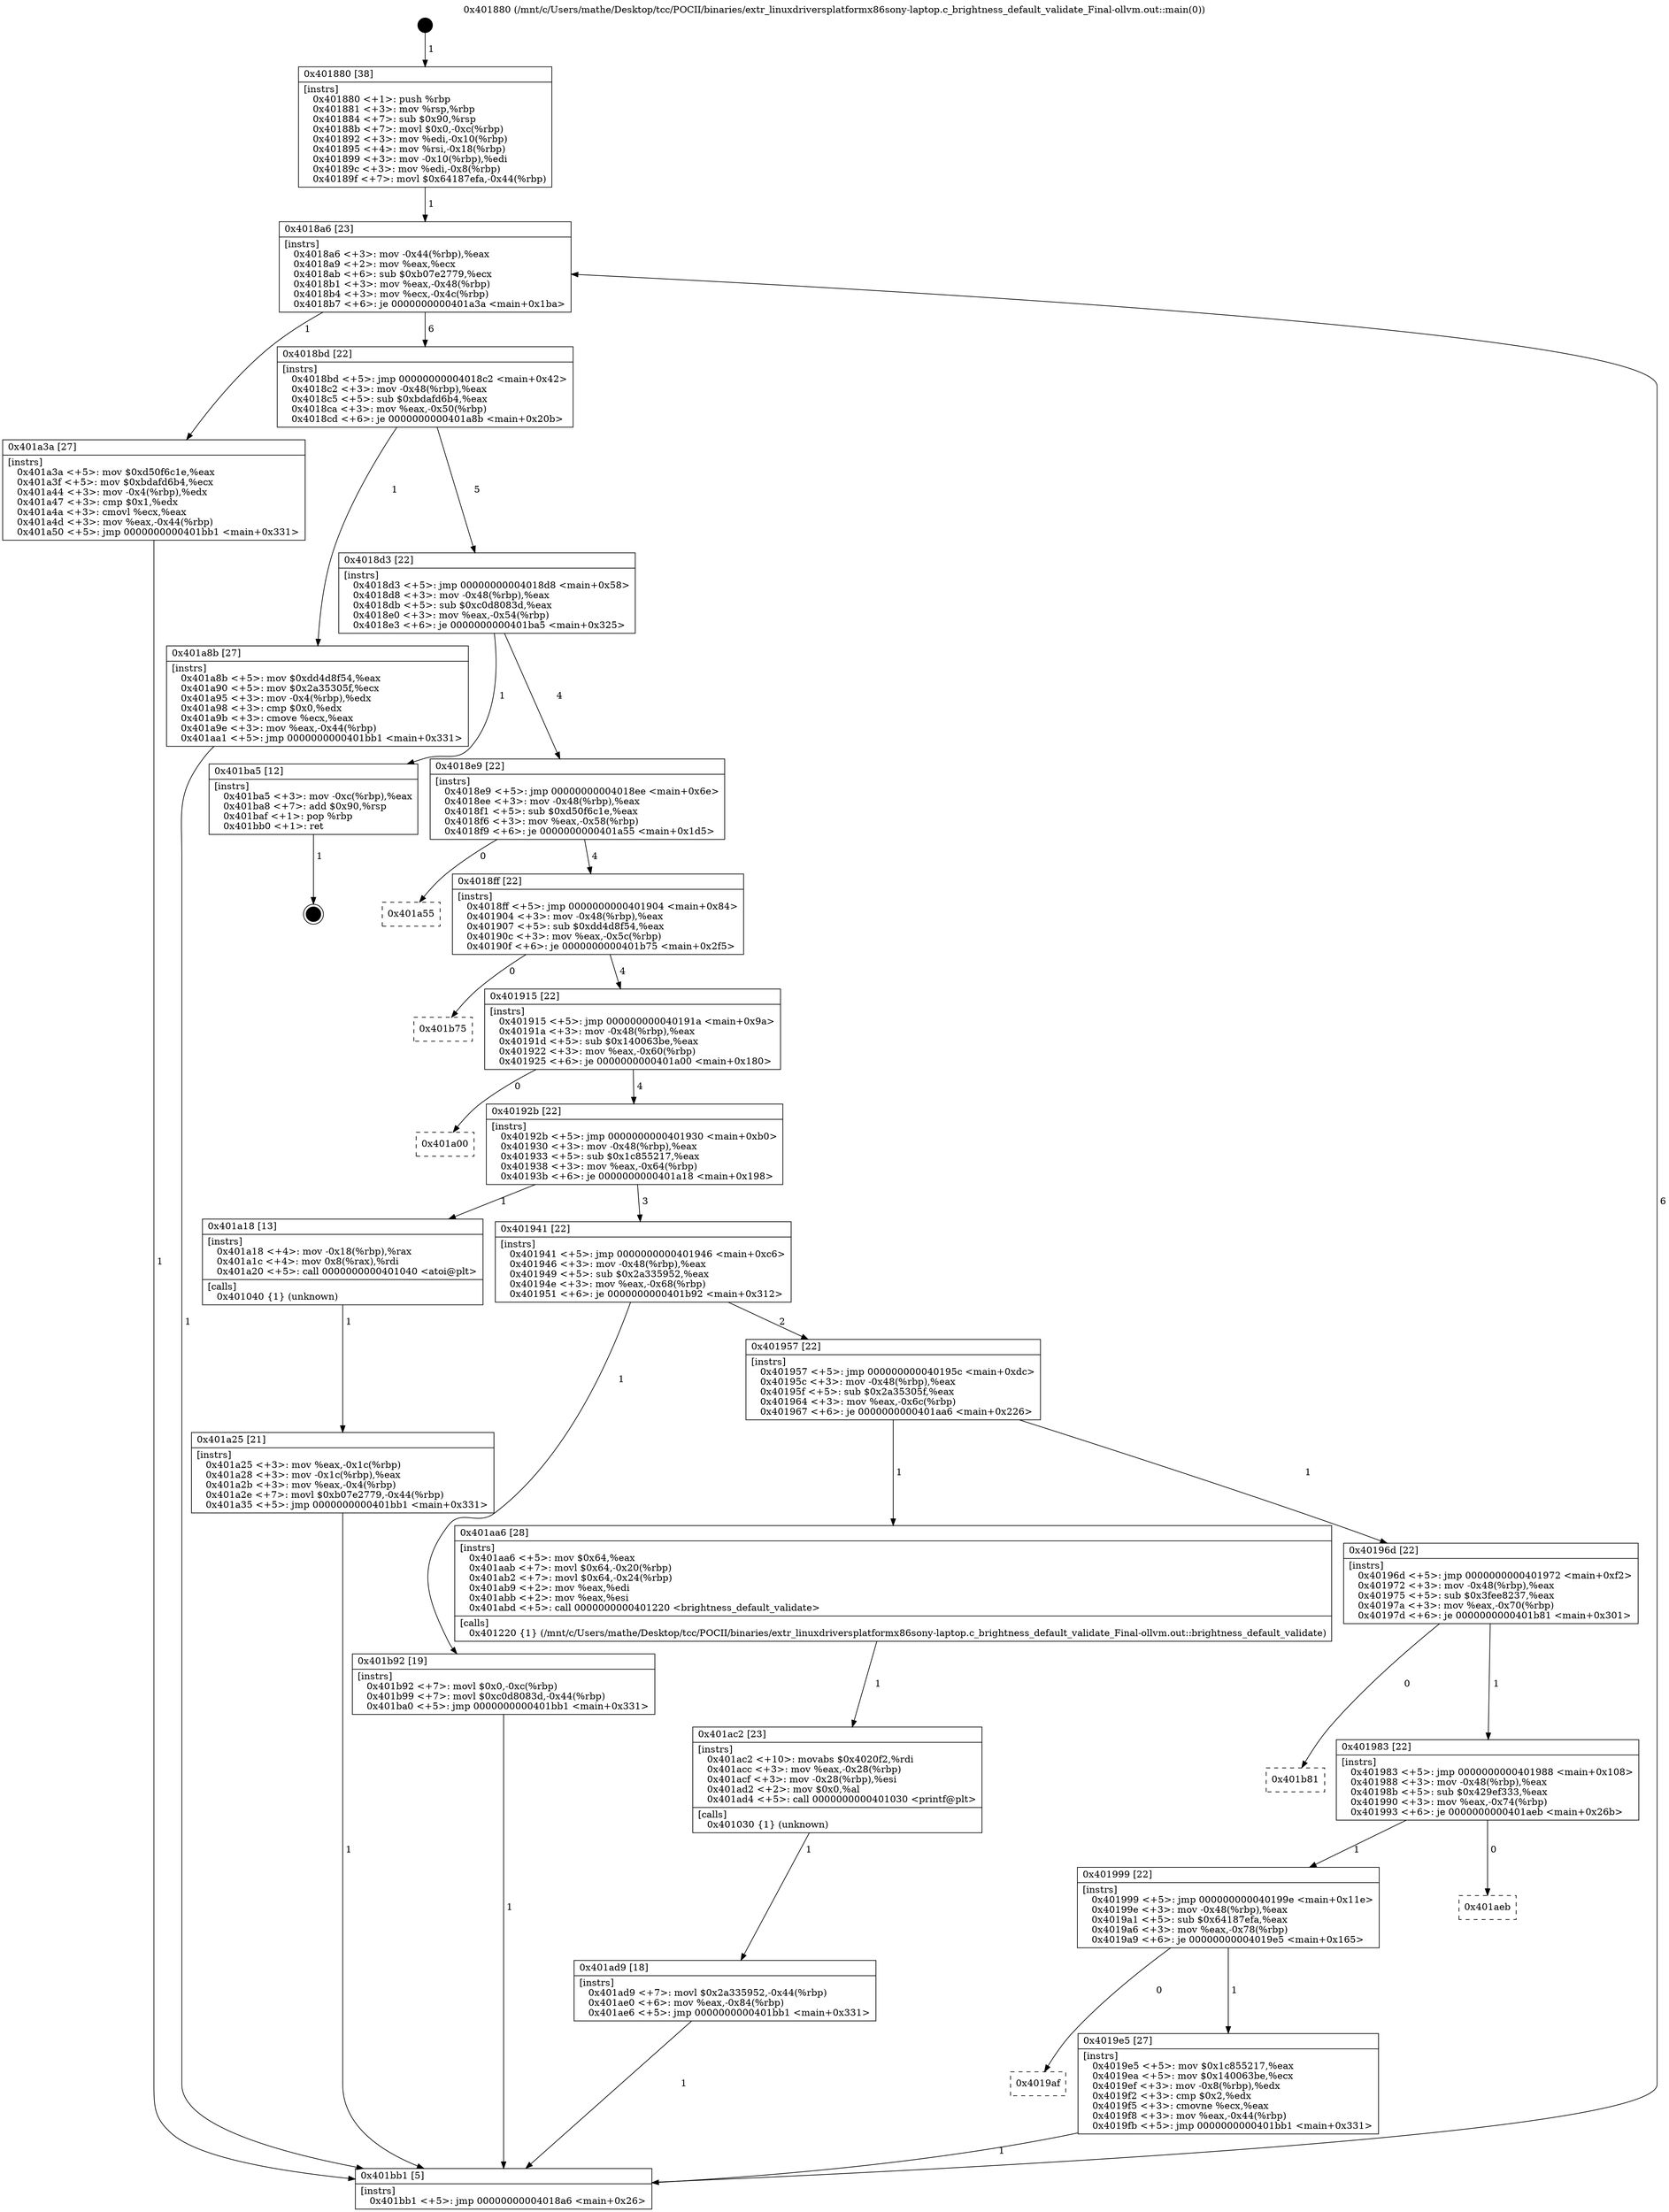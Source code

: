 digraph "0x401880" {
  label = "0x401880 (/mnt/c/Users/mathe/Desktop/tcc/POCII/binaries/extr_linuxdriversplatformx86sony-laptop.c_brightness_default_validate_Final-ollvm.out::main(0))"
  labelloc = "t"
  node[shape=record]

  Entry [label="",width=0.3,height=0.3,shape=circle,fillcolor=black,style=filled]
  "0x4018a6" [label="{
     0x4018a6 [23]\l
     | [instrs]\l
     &nbsp;&nbsp;0x4018a6 \<+3\>: mov -0x44(%rbp),%eax\l
     &nbsp;&nbsp;0x4018a9 \<+2\>: mov %eax,%ecx\l
     &nbsp;&nbsp;0x4018ab \<+6\>: sub $0xb07e2779,%ecx\l
     &nbsp;&nbsp;0x4018b1 \<+3\>: mov %eax,-0x48(%rbp)\l
     &nbsp;&nbsp;0x4018b4 \<+3\>: mov %ecx,-0x4c(%rbp)\l
     &nbsp;&nbsp;0x4018b7 \<+6\>: je 0000000000401a3a \<main+0x1ba\>\l
  }"]
  "0x401a3a" [label="{
     0x401a3a [27]\l
     | [instrs]\l
     &nbsp;&nbsp;0x401a3a \<+5\>: mov $0xd50f6c1e,%eax\l
     &nbsp;&nbsp;0x401a3f \<+5\>: mov $0xbdafd6b4,%ecx\l
     &nbsp;&nbsp;0x401a44 \<+3\>: mov -0x4(%rbp),%edx\l
     &nbsp;&nbsp;0x401a47 \<+3\>: cmp $0x1,%edx\l
     &nbsp;&nbsp;0x401a4a \<+3\>: cmovl %ecx,%eax\l
     &nbsp;&nbsp;0x401a4d \<+3\>: mov %eax,-0x44(%rbp)\l
     &nbsp;&nbsp;0x401a50 \<+5\>: jmp 0000000000401bb1 \<main+0x331\>\l
  }"]
  "0x4018bd" [label="{
     0x4018bd [22]\l
     | [instrs]\l
     &nbsp;&nbsp;0x4018bd \<+5\>: jmp 00000000004018c2 \<main+0x42\>\l
     &nbsp;&nbsp;0x4018c2 \<+3\>: mov -0x48(%rbp),%eax\l
     &nbsp;&nbsp;0x4018c5 \<+5\>: sub $0xbdafd6b4,%eax\l
     &nbsp;&nbsp;0x4018ca \<+3\>: mov %eax,-0x50(%rbp)\l
     &nbsp;&nbsp;0x4018cd \<+6\>: je 0000000000401a8b \<main+0x20b\>\l
  }"]
  Exit [label="",width=0.3,height=0.3,shape=circle,fillcolor=black,style=filled,peripheries=2]
  "0x401a8b" [label="{
     0x401a8b [27]\l
     | [instrs]\l
     &nbsp;&nbsp;0x401a8b \<+5\>: mov $0xdd4d8f54,%eax\l
     &nbsp;&nbsp;0x401a90 \<+5\>: mov $0x2a35305f,%ecx\l
     &nbsp;&nbsp;0x401a95 \<+3\>: mov -0x4(%rbp),%edx\l
     &nbsp;&nbsp;0x401a98 \<+3\>: cmp $0x0,%edx\l
     &nbsp;&nbsp;0x401a9b \<+3\>: cmove %ecx,%eax\l
     &nbsp;&nbsp;0x401a9e \<+3\>: mov %eax,-0x44(%rbp)\l
     &nbsp;&nbsp;0x401aa1 \<+5\>: jmp 0000000000401bb1 \<main+0x331\>\l
  }"]
  "0x4018d3" [label="{
     0x4018d3 [22]\l
     | [instrs]\l
     &nbsp;&nbsp;0x4018d3 \<+5\>: jmp 00000000004018d8 \<main+0x58\>\l
     &nbsp;&nbsp;0x4018d8 \<+3\>: mov -0x48(%rbp),%eax\l
     &nbsp;&nbsp;0x4018db \<+5\>: sub $0xc0d8083d,%eax\l
     &nbsp;&nbsp;0x4018e0 \<+3\>: mov %eax,-0x54(%rbp)\l
     &nbsp;&nbsp;0x4018e3 \<+6\>: je 0000000000401ba5 \<main+0x325\>\l
  }"]
  "0x401ad9" [label="{
     0x401ad9 [18]\l
     | [instrs]\l
     &nbsp;&nbsp;0x401ad9 \<+7\>: movl $0x2a335952,-0x44(%rbp)\l
     &nbsp;&nbsp;0x401ae0 \<+6\>: mov %eax,-0x84(%rbp)\l
     &nbsp;&nbsp;0x401ae6 \<+5\>: jmp 0000000000401bb1 \<main+0x331\>\l
  }"]
  "0x401ba5" [label="{
     0x401ba5 [12]\l
     | [instrs]\l
     &nbsp;&nbsp;0x401ba5 \<+3\>: mov -0xc(%rbp),%eax\l
     &nbsp;&nbsp;0x401ba8 \<+7\>: add $0x90,%rsp\l
     &nbsp;&nbsp;0x401baf \<+1\>: pop %rbp\l
     &nbsp;&nbsp;0x401bb0 \<+1\>: ret\l
  }"]
  "0x4018e9" [label="{
     0x4018e9 [22]\l
     | [instrs]\l
     &nbsp;&nbsp;0x4018e9 \<+5\>: jmp 00000000004018ee \<main+0x6e\>\l
     &nbsp;&nbsp;0x4018ee \<+3\>: mov -0x48(%rbp),%eax\l
     &nbsp;&nbsp;0x4018f1 \<+5\>: sub $0xd50f6c1e,%eax\l
     &nbsp;&nbsp;0x4018f6 \<+3\>: mov %eax,-0x58(%rbp)\l
     &nbsp;&nbsp;0x4018f9 \<+6\>: je 0000000000401a55 \<main+0x1d5\>\l
  }"]
  "0x401ac2" [label="{
     0x401ac2 [23]\l
     | [instrs]\l
     &nbsp;&nbsp;0x401ac2 \<+10\>: movabs $0x4020f2,%rdi\l
     &nbsp;&nbsp;0x401acc \<+3\>: mov %eax,-0x28(%rbp)\l
     &nbsp;&nbsp;0x401acf \<+3\>: mov -0x28(%rbp),%esi\l
     &nbsp;&nbsp;0x401ad2 \<+2\>: mov $0x0,%al\l
     &nbsp;&nbsp;0x401ad4 \<+5\>: call 0000000000401030 \<printf@plt\>\l
     | [calls]\l
     &nbsp;&nbsp;0x401030 \{1\} (unknown)\l
  }"]
  "0x401a55" [label="{
     0x401a55\l
  }", style=dashed]
  "0x4018ff" [label="{
     0x4018ff [22]\l
     | [instrs]\l
     &nbsp;&nbsp;0x4018ff \<+5\>: jmp 0000000000401904 \<main+0x84\>\l
     &nbsp;&nbsp;0x401904 \<+3\>: mov -0x48(%rbp),%eax\l
     &nbsp;&nbsp;0x401907 \<+5\>: sub $0xdd4d8f54,%eax\l
     &nbsp;&nbsp;0x40190c \<+3\>: mov %eax,-0x5c(%rbp)\l
     &nbsp;&nbsp;0x40190f \<+6\>: je 0000000000401b75 \<main+0x2f5\>\l
  }"]
  "0x401a25" [label="{
     0x401a25 [21]\l
     | [instrs]\l
     &nbsp;&nbsp;0x401a25 \<+3\>: mov %eax,-0x1c(%rbp)\l
     &nbsp;&nbsp;0x401a28 \<+3\>: mov -0x1c(%rbp),%eax\l
     &nbsp;&nbsp;0x401a2b \<+3\>: mov %eax,-0x4(%rbp)\l
     &nbsp;&nbsp;0x401a2e \<+7\>: movl $0xb07e2779,-0x44(%rbp)\l
     &nbsp;&nbsp;0x401a35 \<+5\>: jmp 0000000000401bb1 \<main+0x331\>\l
  }"]
  "0x401b75" [label="{
     0x401b75\l
  }", style=dashed]
  "0x401915" [label="{
     0x401915 [22]\l
     | [instrs]\l
     &nbsp;&nbsp;0x401915 \<+5\>: jmp 000000000040191a \<main+0x9a\>\l
     &nbsp;&nbsp;0x40191a \<+3\>: mov -0x48(%rbp),%eax\l
     &nbsp;&nbsp;0x40191d \<+5\>: sub $0x140063be,%eax\l
     &nbsp;&nbsp;0x401922 \<+3\>: mov %eax,-0x60(%rbp)\l
     &nbsp;&nbsp;0x401925 \<+6\>: je 0000000000401a00 \<main+0x180\>\l
  }"]
  "0x401880" [label="{
     0x401880 [38]\l
     | [instrs]\l
     &nbsp;&nbsp;0x401880 \<+1\>: push %rbp\l
     &nbsp;&nbsp;0x401881 \<+3\>: mov %rsp,%rbp\l
     &nbsp;&nbsp;0x401884 \<+7\>: sub $0x90,%rsp\l
     &nbsp;&nbsp;0x40188b \<+7\>: movl $0x0,-0xc(%rbp)\l
     &nbsp;&nbsp;0x401892 \<+3\>: mov %edi,-0x10(%rbp)\l
     &nbsp;&nbsp;0x401895 \<+4\>: mov %rsi,-0x18(%rbp)\l
     &nbsp;&nbsp;0x401899 \<+3\>: mov -0x10(%rbp),%edi\l
     &nbsp;&nbsp;0x40189c \<+3\>: mov %edi,-0x8(%rbp)\l
     &nbsp;&nbsp;0x40189f \<+7\>: movl $0x64187efa,-0x44(%rbp)\l
  }"]
  "0x401a00" [label="{
     0x401a00\l
  }", style=dashed]
  "0x40192b" [label="{
     0x40192b [22]\l
     | [instrs]\l
     &nbsp;&nbsp;0x40192b \<+5\>: jmp 0000000000401930 \<main+0xb0\>\l
     &nbsp;&nbsp;0x401930 \<+3\>: mov -0x48(%rbp),%eax\l
     &nbsp;&nbsp;0x401933 \<+5\>: sub $0x1c855217,%eax\l
     &nbsp;&nbsp;0x401938 \<+3\>: mov %eax,-0x64(%rbp)\l
     &nbsp;&nbsp;0x40193b \<+6\>: je 0000000000401a18 \<main+0x198\>\l
  }"]
  "0x401bb1" [label="{
     0x401bb1 [5]\l
     | [instrs]\l
     &nbsp;&nbsp;0x401bb1 \<+5\>: jmp 00000000004018a6 \<main+0x26\>\l
  }"]
  "0x401a18" [label="{
     0x401a18 [13]\l
     | [instrs]\l
     &nbsp;&nbsp;0x401a18 \<+4\>: mov -0x18(%rbp),%rax\l
     &nbsp;&nbsp;0x401a1c \<+4\>: mov 0x8(%rax),%rdi\l
     &nbsp;&nbsp;0x401a20 \<+5\>: call 0000000000401040 \<atoi@plt\>\l
     | [calls]\l
     &nbsp;&nbsp;0x401040 \{1\} (unknown)\l
  }"]
  "0x401941" [label="{
     0x401941 [22]\l
     | [instrs]\l
     &nbsp;&nbsp;0x401941 \<+5\>: jmp 0000000000401946 \<main+0xc6\>\l
     &nbsp;&nbsp;0x401946 \<+3\>: mov -0x48(%rbp),%eax\l
     &nbsp;&nbsp;0x401949 \<+5\>: sub $0x2a335952,%eax\l
     &nbsp;&nbsp;0x40194e \<+3\>: mov %eax,-0x68(%rbp)\l
     &nbsp;&nbsp;0x401951 \<+6\>: je 0000000000401b92 \<main+0x312\>\l
  }"]
  "0x4019af" [label="{
     0x4019af\l
  }", style=dashed]
  "0x401b92" [label="{
     0x401b92 [19]\l
     | [instrs]\l
     &nbsp;&nbsp;0x401b92 \<+7\>: movl $0x0,-0xc(%rbp)\l
     &nbsp;&nbsp;0x401b99 \<+7\>: movl $0xc0d8083d,-0x44(%rbp)\l
     &nbsp;&nbsp;0x401ba0 \<+5\>: jmp 0000000000401bb1 \<main+0x331\>\l
  }"]
  "0x401957" [label="{
     0x401957 [22]\l
     | [instrs]\l
     &nbsp;&nbsp;0x401957 \<+5\>: jmp 000000000040195c \<main+0xdc\>\l
     &nbsp;&nbsp;0x40195c \<+3\>: mov -0x48(%rbp),%eax\l
     &nbsp;&nbsp;0x40195f \<+5\>: sub $0x2a35305f,%eax\l
     &nbsp;&nbsp;0x401964 \<+3\>: mov %eax,-0x6c(%rbp)\l
     &nbsp;&nbsp;0x401967 \<+6\>: je 0000000000401aa6 \<main+0x226\>\l
  }"]
  "0x4019e5" [label="{
     0x4019e5 [27]\l
     | [instrs]\l
     &nbsp;&nbsp;0x4019e5 \<+5\>: mov $0x1c855217,%eax\l
     &nbsp;&nbsp;0x4019ea \<+5\>: mov $0x140063be,%ecx\l
     &nbsp;&nbsp;0x4019ef \<+3\>: mov -0x8(%rbp),%edx\l
     &nbsp;&nbsp;0x4019f2 \<+3\>: cmp $0x2,%edx\l
     &nbsp;&nbsp;0x4019f5 \<+3\>: cmovne %ecx,%eax\l
     &nbsp;&nbsp;0x4019f8 \<+3\>: mov %eax,-0x44(%rbp)\l
     &nbsp;&nbsp;0x4019fb \<+5\>: jmp 0000000000401bb1 \<main+0x331\>\l
  }"]
  "0x401aa6" [label="{
     0x401aa6 [28]\l
     | [instrs]\l
     &nbsp;&nbsp;0x401aa6 \<+5\>: mov $0x64,%eax\l
     &nbsp;&nbsp;0x401aab \<+7\>: movl $0x64,-0x20(%rbp)\l
     &nbsp;&nbsp;0x401ab2 \<+7\>: movl $0x64,-0x24(%rbp)\l
     &nbsp;&nbsp;0x401ab9 \<+2\>: mov %eax,%edi\l
     &nbsp;&nbsp;0x401abb \<+2\>: mov %eax,%esi\l
     &nbsp;&nbsp;0x401abd \<+5\>: call 0000000000401220 \<brightness_default_validate\>\l
     | [calls]\l
     &nbsp;&nbsp;0x401220 \{1\} (/mnt/c/Users/mathe/Desktop/tcc/POCII/binaries/extr_linuxdriversplatformx86sony-laptop.c_brightness_default_validate_Final-ollvm.out::brightness_default_validate)\l
  }"]
  "0x40196d" [label="{
     0x40196d [22]\l
     | [instrs]\l
     &nbsp;&nbsp;0x40196d \<+5\>: jmp 0000000000401972 \<main+0xf2\>\l
     &nbsp;&nbsp;0x401972 \<+3\>: mov -0x48(%rbp),%eax\l
     &nbsp;&nbsp;0x401975 \<+5\>: sub $0x3fee8237,%eax\l
     &nbsp;&nbsp;0x40197a \<+3\>: mov %eax,-0x70(%rbp)\l
     &nbsp;&nbsp;0x40197d \<+6\>: je 0000000000401b81 \<main+0x301\>\l
  }"]
  "0x401999" [label="{
     0x401999 [22]\l
     | [instrs]\l
     &nbsp;&nbsp;0x401999 \<+5\>: jmp 000000000040199e \<main+0x11e\>\l
     &nbsp;&nbsp;0x40199e \<+3\>: mov -0x48(%rbp),%eax\l
     &nbsp;&nbsp;0x4019a1 \<+5\>: sub $0x64187efa,%eax\l
     &nbsp;&nbsp;0x4019a6 \<+3\>: mov %eax,-0x78(%rbp)\l
     &nbsp;&nbsp;0x4019a9 \<+6\>: je 00000000004019e5 \<main+0x165\>\l
  }"]
  "0x401b81" [label="{
     0x401b81\l
  }", style=dashed]
  "0x401983" [label="{
     0x401983 [22]\l
     | [instrs]\l
     &nbsp;&nbsp;0x401983 \<+5\>: jmp 0000000000401988 \<main+0x108\>\l
     &nbsp;&nbsp;0x401988 \<+3\>: mov -0x48(%rbp),%eax\l
     &nbsp;&nbsp;0x40198b \<+5\>: sub $0x429ef333,%eax\l
     &nbsp;&nbsp;0x401990 \<+3\>: mov %eax,-0x74(%rbp)\l
     &nbsp;&nbsp;0x401993 \<+6\>: je 0000000000401aeb \<main+0x26b\>\l
  }"]
  "0x401aeb" [label="{
     0x401aeb\l
  }", style=dashed]
  Entry -> "0x401880" [label=" 1"]
  "0x4018a6" -> "0x401a3a" [label=" 1"]
  "0x4018a6" -> "0x4018bd" [label=" 6"]
  "0x401ba5" -> Exit [label=" 1"]
  "0x4018bd" -> "0x401a8b" [label=" 1"]
  "0x4018bd" -> "0x4018d3" [label=" 5"]
  "0x401b92" -> "0x401bb1" [label=" 1"]
  "0x4018d3" -> "0x401ba5" [label=" 1"]
  "0x4018d3" -> "0x4018e9" [label=" 4"]
  "0x401ad9" -> "0x401bb1" [label=" 1"]
  "0x4018e9" -> "0x401a55" [label=" 0"]
  "0x4018e9" -> "0x4018ff" [label=" 4"]
  "0x401ac2" -> "0x401ad9" [label=" 1"]
  "0x4018ff" -> "0x401b75" [label=" 0"]
  "0x4018ff" -> "0x401915" [label=" 4"]
  "0x401aa6" -> "0x401ac2" [label=" 1"]
  "0x401915" -> "0x401a00" [label=" 0"]
  "0x401915" -> "0x40192b" [label=" 4"]
  "0x401a8b" -> "0x401bb1" [label=" 1"]
  "0x40192b" -> "0x401a18" [label=" 1"]
  "0x40192b" -> "0x401941" [label=" 3"]
  "0x401a3a" -> "0x401bb1" [label=" 1"]
  "0x401941" -> "0x401b92" [label=" 1"]
  "0x401941" -> "0x401957" [label=" 2"]
  "0x401a25" -> "0x401bb1" [label=" 1"]
  "0x401957" -> "0x401aa6" [label=" 1"]
  "0x401957" -> "0x40196d" [label=" 1"]
  "0x401a18" -> "0x401a25" [label=" 1"]
  "0x40196d" -> "0x401b81" [label=" 0"]
  "0x40196d" -> "0x401983" [label=" 1"]
  "0x401880" -> "0x4018a6" [label=" 1"]
  "0x401983" -> "0x401aeb" [label=" 0"]
  "0x401983" -> "0x401999" [label=" 1"]
  "0x401bb1" -> "0x4018a6" [label=" 6"]
  "0x401999" -> "0x4019e5" [label=" 1"]
  "0x401999" -> "0x4019af" [label=" 0"]
  "0x4019e5" -> "0x401bb1" [label=" 1"]
}
